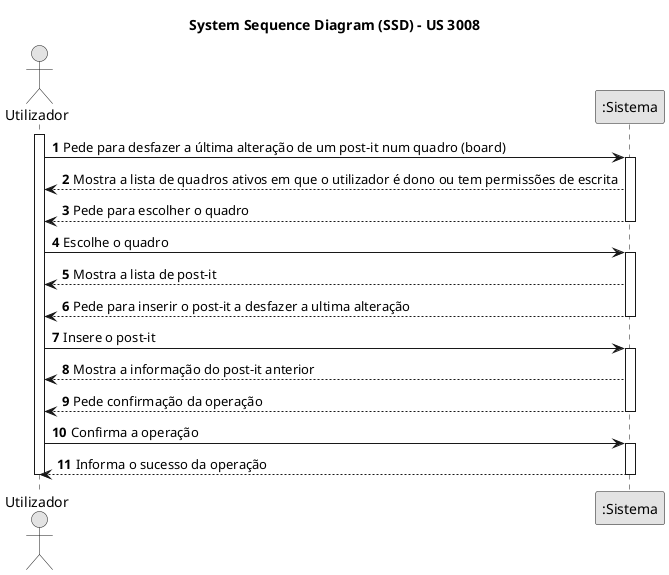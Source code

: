 @startuml
skinparam monochrome true
skinparam packageStyle rectangle
skinparam shadowing false

title System Sequence Diagram (SSD) - US 3008
autonumber

actor "Utilizador" as Actor
participant ":Sistema" as System

activate Actor

Actor -> System : Pede para desfazer a última alteração de um post-it num quadro (board)
activate System

System --> Actor : Mostra a lista de quadros ativos em que o utilizador é dono ou tem permissões de escrita
System --> Actor : Pede para escolher o quadro
deactivate System

Actor -> System : Escolhe o quadro
activate System

System --> Actor : Mostra a lista de post-it
System --> Actor : Pede para inserir o post-it a desfazer a ultima alteração
deactivate System

Actor -> System : Insere o post-it
activate System

System --> Actor : Mostra a informação do post-it anterior
System --> Actor : Pede confirmação da operação
deactivate System

Actor -> System : Confirma a operação
activate System

System --> Actor : Informa o sucesso da operação
deactivate System

deactivate Actor

@enduml